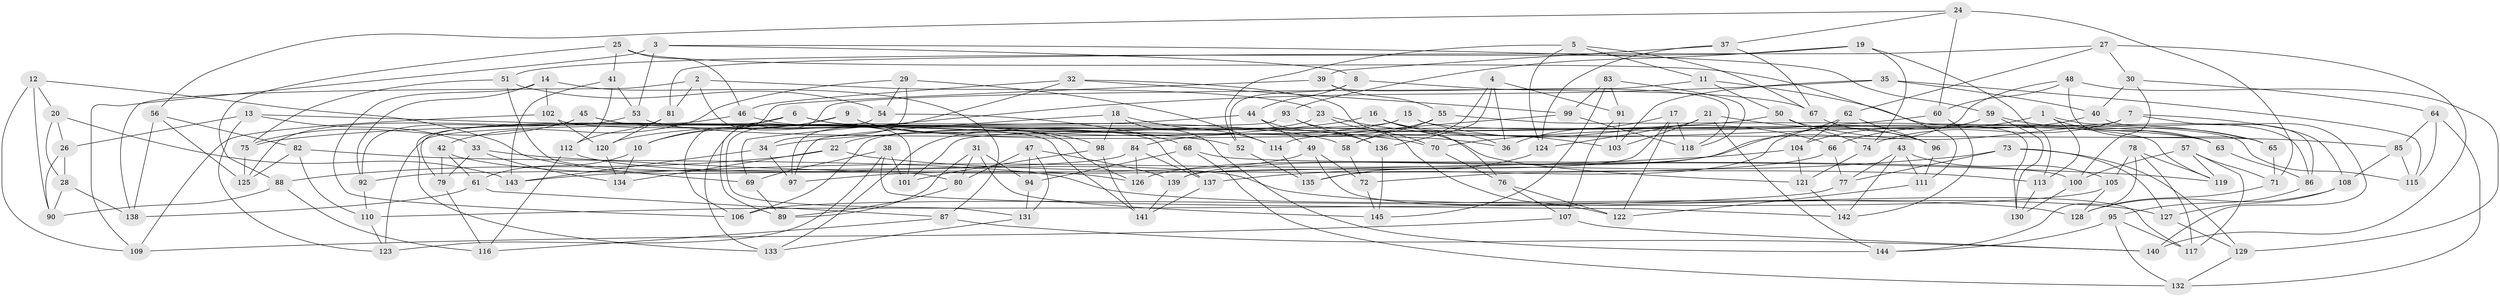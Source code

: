 // coarse degree distribution, {4: 0.45161290322580644, 6: 0.5053763440860215, 5: 0.043010752688172046}
// Generated by graph-tools (version 1.1) at 2025/24/03/03/25 07:24:31]
// undirected, 145 vertices, 290 edges
graph export_dot {
graph [start="1"]
  node [color=gray90,style=filled];
  1;
  2;
  3;
  4;
  5;
  6;
  7;
  8;
  9;
  10;
  11;
  12;
  13;
  14;
  15;
  16;
  17;
  18;
  19;
  20;
  21;
  22;
  23;
  24;
  25;
  26;
  27;
  28;
  29;
  30;
  31;
  32;
  33;
  34;
  35;
  36;
  37;
  38;
  39;
  40;
  41;
  42;
  43;
  44;
  45;
  46;
  47;
  48;
  49;
  50;
  51;
  52;
  53;
  54;
  55;
  56;
  57;
  58;
  59;
  60;
  61;
  62;
  63;
  64;
  65;
  66;
  67;
  68;
  69;
  70;
  71;
  72;
  73;
  74;
  75;
  76;
  77;
  78;
  79;
  80;
  81;
  82;
  83;
  84;
  85;
  86;
  87;
  88;
  89;
  90;
  91;
  92;
  93;
  94;
  95;
  96;
  97;
  98;
  99;
  100;
  101;
  102;
  103;
  104;
  105;
  106;
  107;
  108;
  109;
  110;
  111;
  112;
  113;
  114;
  115;
  116;
  117;
  118;
  119;
  120;
  121;
  122;
  123;
  124;
  125;
  126;
  127;
  128;
  129;
  130;
  131;
  132;
  133;
  134;
  135;
  136;
  137;
  138;
  139;
  140;
  141;
  142;
  143;
  144;
  145;
  1 -- 63;
  1 -- 113;
  1 -- 104;
  1 -- 86;
  2 -- 138;
  2 -- 23;
  2 -- 101;
  2 -- 81;
  3 -- 53;
  3 -- 8;
  3 -- 109;
  3 -- 59;
  4 -- 36;
  4 -- 58;
  4 -- 136;
  4 -- 91;
  5 -- 11;
  5 -- 124;
  5 -- 52;
  5 -- 67;
  6 -- 85;
  6 -- 70;
  6 -- 79;
  6 -- 10;
  7 -- 74;
  7 -- 101;
  7 -- 140;
  7 -- 108;
  8 -- 44;
  8 -- 67;
  8 -- 52;
  9 -- 36;
  9 -- 98;
  9 -- 133;
  9 -- 10;
  10 -- 134;
  10 -- 61;
  11 -- 89;
  11 -- 130;
  11 -- 50;
  12 -- 90;
  12 -- 69;
  12 -- 109;
  12 -- 20;
  13 -- 52;
  13 -- 33;
  13 -- 26;
  13 -- 123;
  14 -- 92;
  14 -- 87;
  14 -- 102;
  14 -- 106;
  15 -- 66;
  15 -- 22;
  15 -- 106;
  15 -- 115;
  16 -- 36;
  16 -- 63;
  16 -- 34;
  16 -- 103;
  17 -- 122;
  17 -- 36;
  17 -- 139;
  17 -- 118;
  18 -- 98;
  18 -- 114;
  18 -- 144;
  18 -- 97;
  19 -- 93;
  19 -- 113;
  19 -- 51;
  19 -- 74;
  20 -- 26;
  20 -- 143;
  20 -- 28;
  21 -- 103;
  21 -- 96;
  21 -- 144;
  21 -- 124;
  22 -- 88;
  22 -- 134;
  22 -- 113;
  23 -- 133;
  23 -- 121;
  23 -- 70;
  24 -- 60;
  24 -- 71;
  24 -- 56;
  24 -- 37;
  25 -- 88;
  25 -- 46;
  25 -- 41;
  25 -- 111;
  26 -- 90;
  26 -- 28;
  27 -- 140;
  27 -- 62;
  27 -- 81;
  27 -- 30;
  28 -- 138;
  28 -- 90;
  29 -- 54;
  29 -- 34;
  29 -- 42;
  29 -- 114;
  30 -- 40;
  30 -- 64;
  30 -- 100;
  31 -- 89;
  31 -- 80;
  31 -- 145;
  31 -- 94;
  32 -- 76;
  32 -- 97;
  32 -- 99;
  32 -- 46;
  33 -- 134;
  33 -- 79;
  33 -- 119;
  34 -- 143;
  34 -- 97;
  35 -- 103;
  35 -- 40;
  35 -- 69;
  35 -- 115;
  37 -- 67;
  37 -- 124;
  37 -- 39;
  38 -- 142;
  38 -- 69;
  38 -- 101;
  38 -- 123;
  39 -- 118;
  39 -- 55;
  39 -- 106;
  40 -- 86;
  40 -- 66;
  41 -- 143;
  41 -- 53;
  41 -- 112;
  42 -- 79;
  42 -- 61;
  42 -- 127;
  43 -- 142;
  43 -- 111;
  43 -- 77;
  43 -- 105;
  44 -- 49;
  44 -- 120;
  44 -- 136;
  45 -- 141;
  45 -- 58;
  45 -- 75;
  45 -- 92;
  46 -- 126;
  46 -- 133;
  47 -- 80;
  47 -- 139;
  47 -- 131;
  47 -- 94;
  48 -- 65;
  48 -- 60;
  48 -- 126;
  48 -- 129;
  49 -- 97;
  49 -- 117;
  49 -- 72;
  50 -- 65;
  50 -- 74;
  50 -- 75;
  51 -- 80;
  51 -- 54;
  51 -- 75;
  52 -- 135;
  53 -- 125;
  53 -- 63;
  54 -- 131;
  54 -- 68;
  55 -- 58;
  55 -- 84;
  55 -- 119;
  56 -- 125;
  56 -- 82;
  56 -- 138;
  57 -- 71;
  57 -- 117;
  57 -- 100;
  57 -- 119;
  58 -- 72;
  59 -- 135;
  59 -- 65;
  59 -- 130;
  60 -- 70;
  60 -- 142;
  61 -- 138;
  61 -- 87;
  62 -- 139;
  62 -- 96;
  62 -- 104;
  63 -- 86;
  64 -- 115;
  64 -- 85;
  64 -- 132;
  65 -- 71;
  66 -- 77;
  66 -- 72;
  67 -- 96;
  68 -- 100;
  68 -- 94;
  68 -- 132;
  69 -- 89;
  70 -- 76;
  71 -- 128;
  72 -- 145;
  73 -- 127;
  73 -- 137;
  73 -- 77;
  73 -- 129;
  74 -- 121;
  75 -- 125;
  76 -- 107;
  76 -- 122;
  77 -- 110;
  78 -- 119;
  78 -- 144;
  78 -- 105;
  78 -- 117;
  79 -- 116;
  80 -- 89;
  81 -- 112;
  81 -- 120;
  82 -- 128;
  82 -- 110;
  82 -- 125;
  83 -- 99;
  83 -- 118;
  83 -- 145;
  83 -- 91;
  84 -- 92;
  84 -- 126;
  84 -- 137;
  85 -- 115;
  85 -- 108;
  86 -- 95;
  87 -- 140;
  87 -- 116;
  88 -- 116;
  88 -- 90;
  91 -- 107;
  91 -- 103;
  92 -- 110;
  93 -- 122;
  93 -- 123;
  93 -- 136;
  94 -- 131;
  95 -- 117;
  95 -- 144;
  95 -- 132;
  96 -- 111;
  98 -- 101;
  98 -- 141;
  99 -- 118;
  99 -- 114;
  100 -- 130;
  102 -- 120;
  102 -- 137;
  102 -- 109;
  104 -- 121;
  104 -- 143;
  105 -- 106;
  105 -- 128;
  107 -- 140;
  107 -- 109;
  108 -- 128;
  108 -- 127;
  110 -- 123;
  111 -- 122;
  112 -- 126;
  112 -- 116;
  113 -- 130;
  114 -- 135;
  120 -- 134;
  121 -- 142;
  124 -- 135;
  127 -- 129;
  129 -- 132;
  131 -- 133;
  136 -- 145;
  137 -- 141;
  139 -- 141;
}

